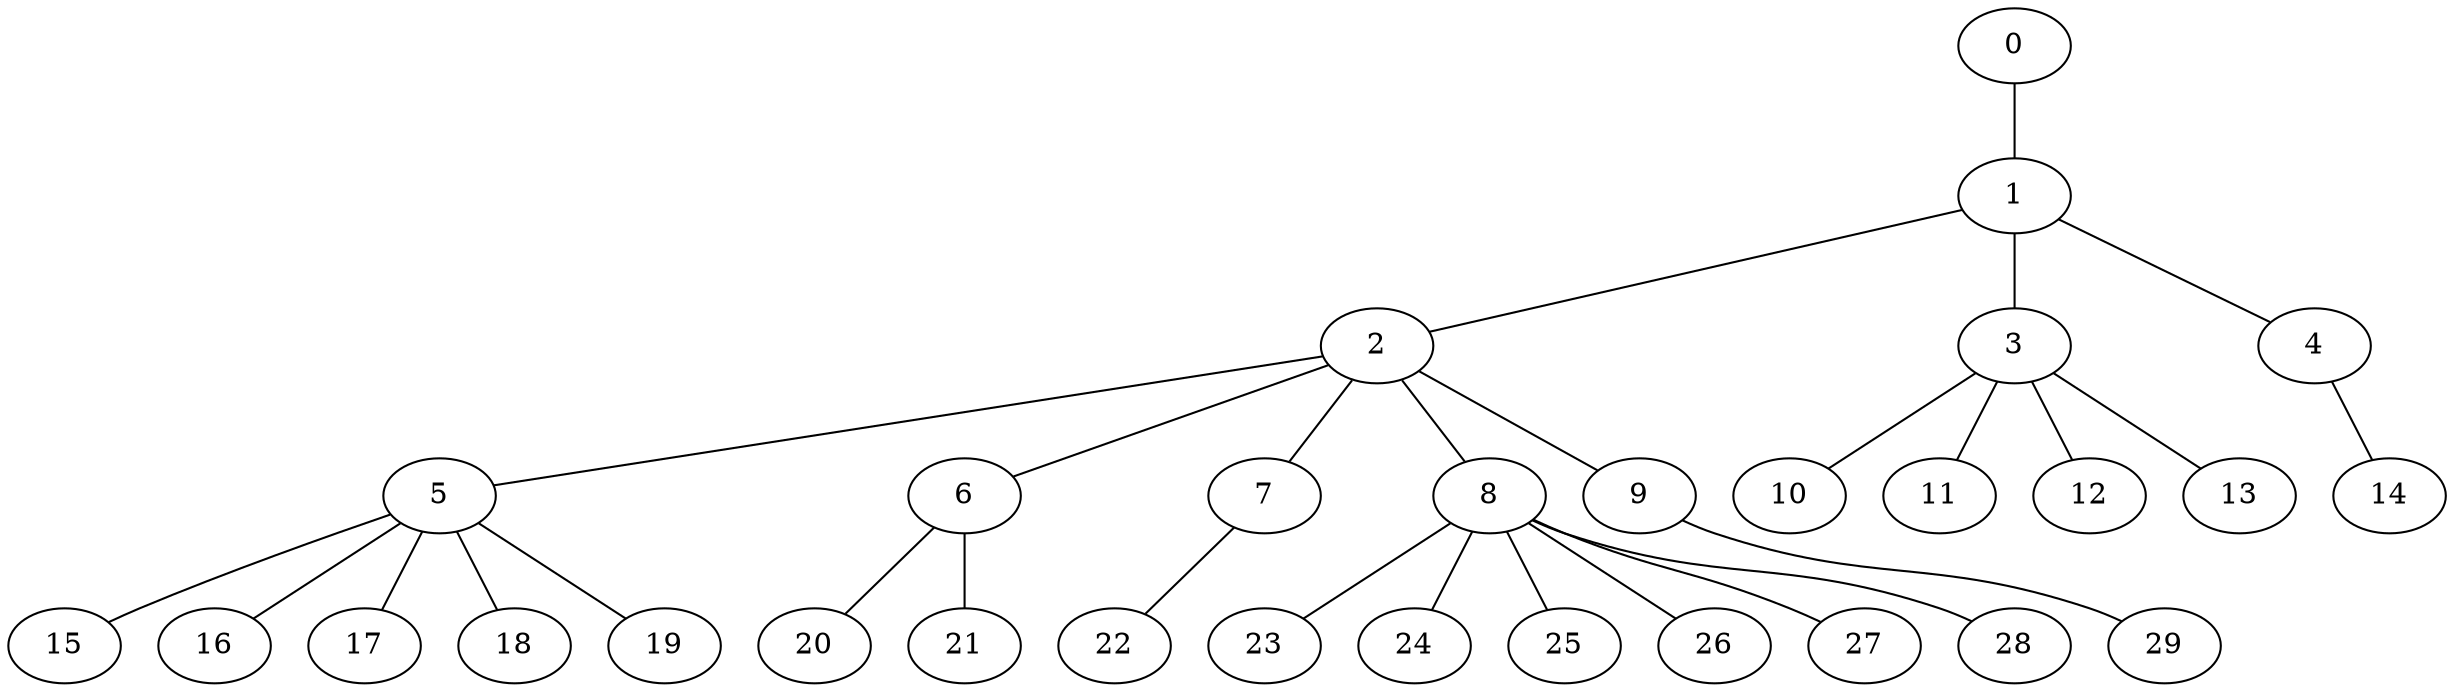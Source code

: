 
graph graphname {
    0 -- 1
1 -- 2
1 -- 3
1 -- 4
2 -- 5
2 -- 6
2 -- 7
2 -- 8
2 -- 9
3 -- 10
3 -- 11
3 -- 12
3 -- 13
4 -- 14
5 -- 15
5 -- 16
5 -- 17
5 -- 18
5 -- 19
6 -- 20
6 -- 21
7 -- 22
8 -- 23
8 -- 24
8 -- 25
8 -- 26
8 -- 27
8 -- 28
9 -- 29

}
